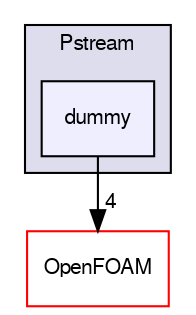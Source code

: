 digraph "src/Pstream/dummy" {
  bgcolor=transparent;
  compound=true
  node [ fontsize="10", fontname="FreeSans"];
  edge [ labelfontsize="10", labelfontname="FreeSans"];
  subgraph clusterdir_ff51fe012a37fcf6e2c3724d940b7d0e {
    graph [ bgcolor="#ddddee", pencolor="black", label="Pstream" fontname="FreeSans", fontsize="10", URL="dir_ff51fe012a37fcf6e2c3724d940b7d0e.html"]
  dir_cef542b918810b21e04606c4a5177ed7 [shape=box, label="dummy", style="filled", fillcolor="#eeeeff", pencolor="black", URL="dir_cef542b918810b21e04606c4a5177ed7.html"];
  }
  dir_c5473ff19b20e6ec4dfe5c310b3778a8 [shape=box label="OpenFOAM" color="red" URL="dir_c5473ff19b20e6ec4dfe5c310b3778a8.html"];
  dir_cef542b918810b21e04606c4a5177ed7->dir_c5473ff19b20e6ec4dfe5c310b3778a8 [headlabel="4", labeldistance=1.5 headhref="dir_001832_001732.html"];
}
